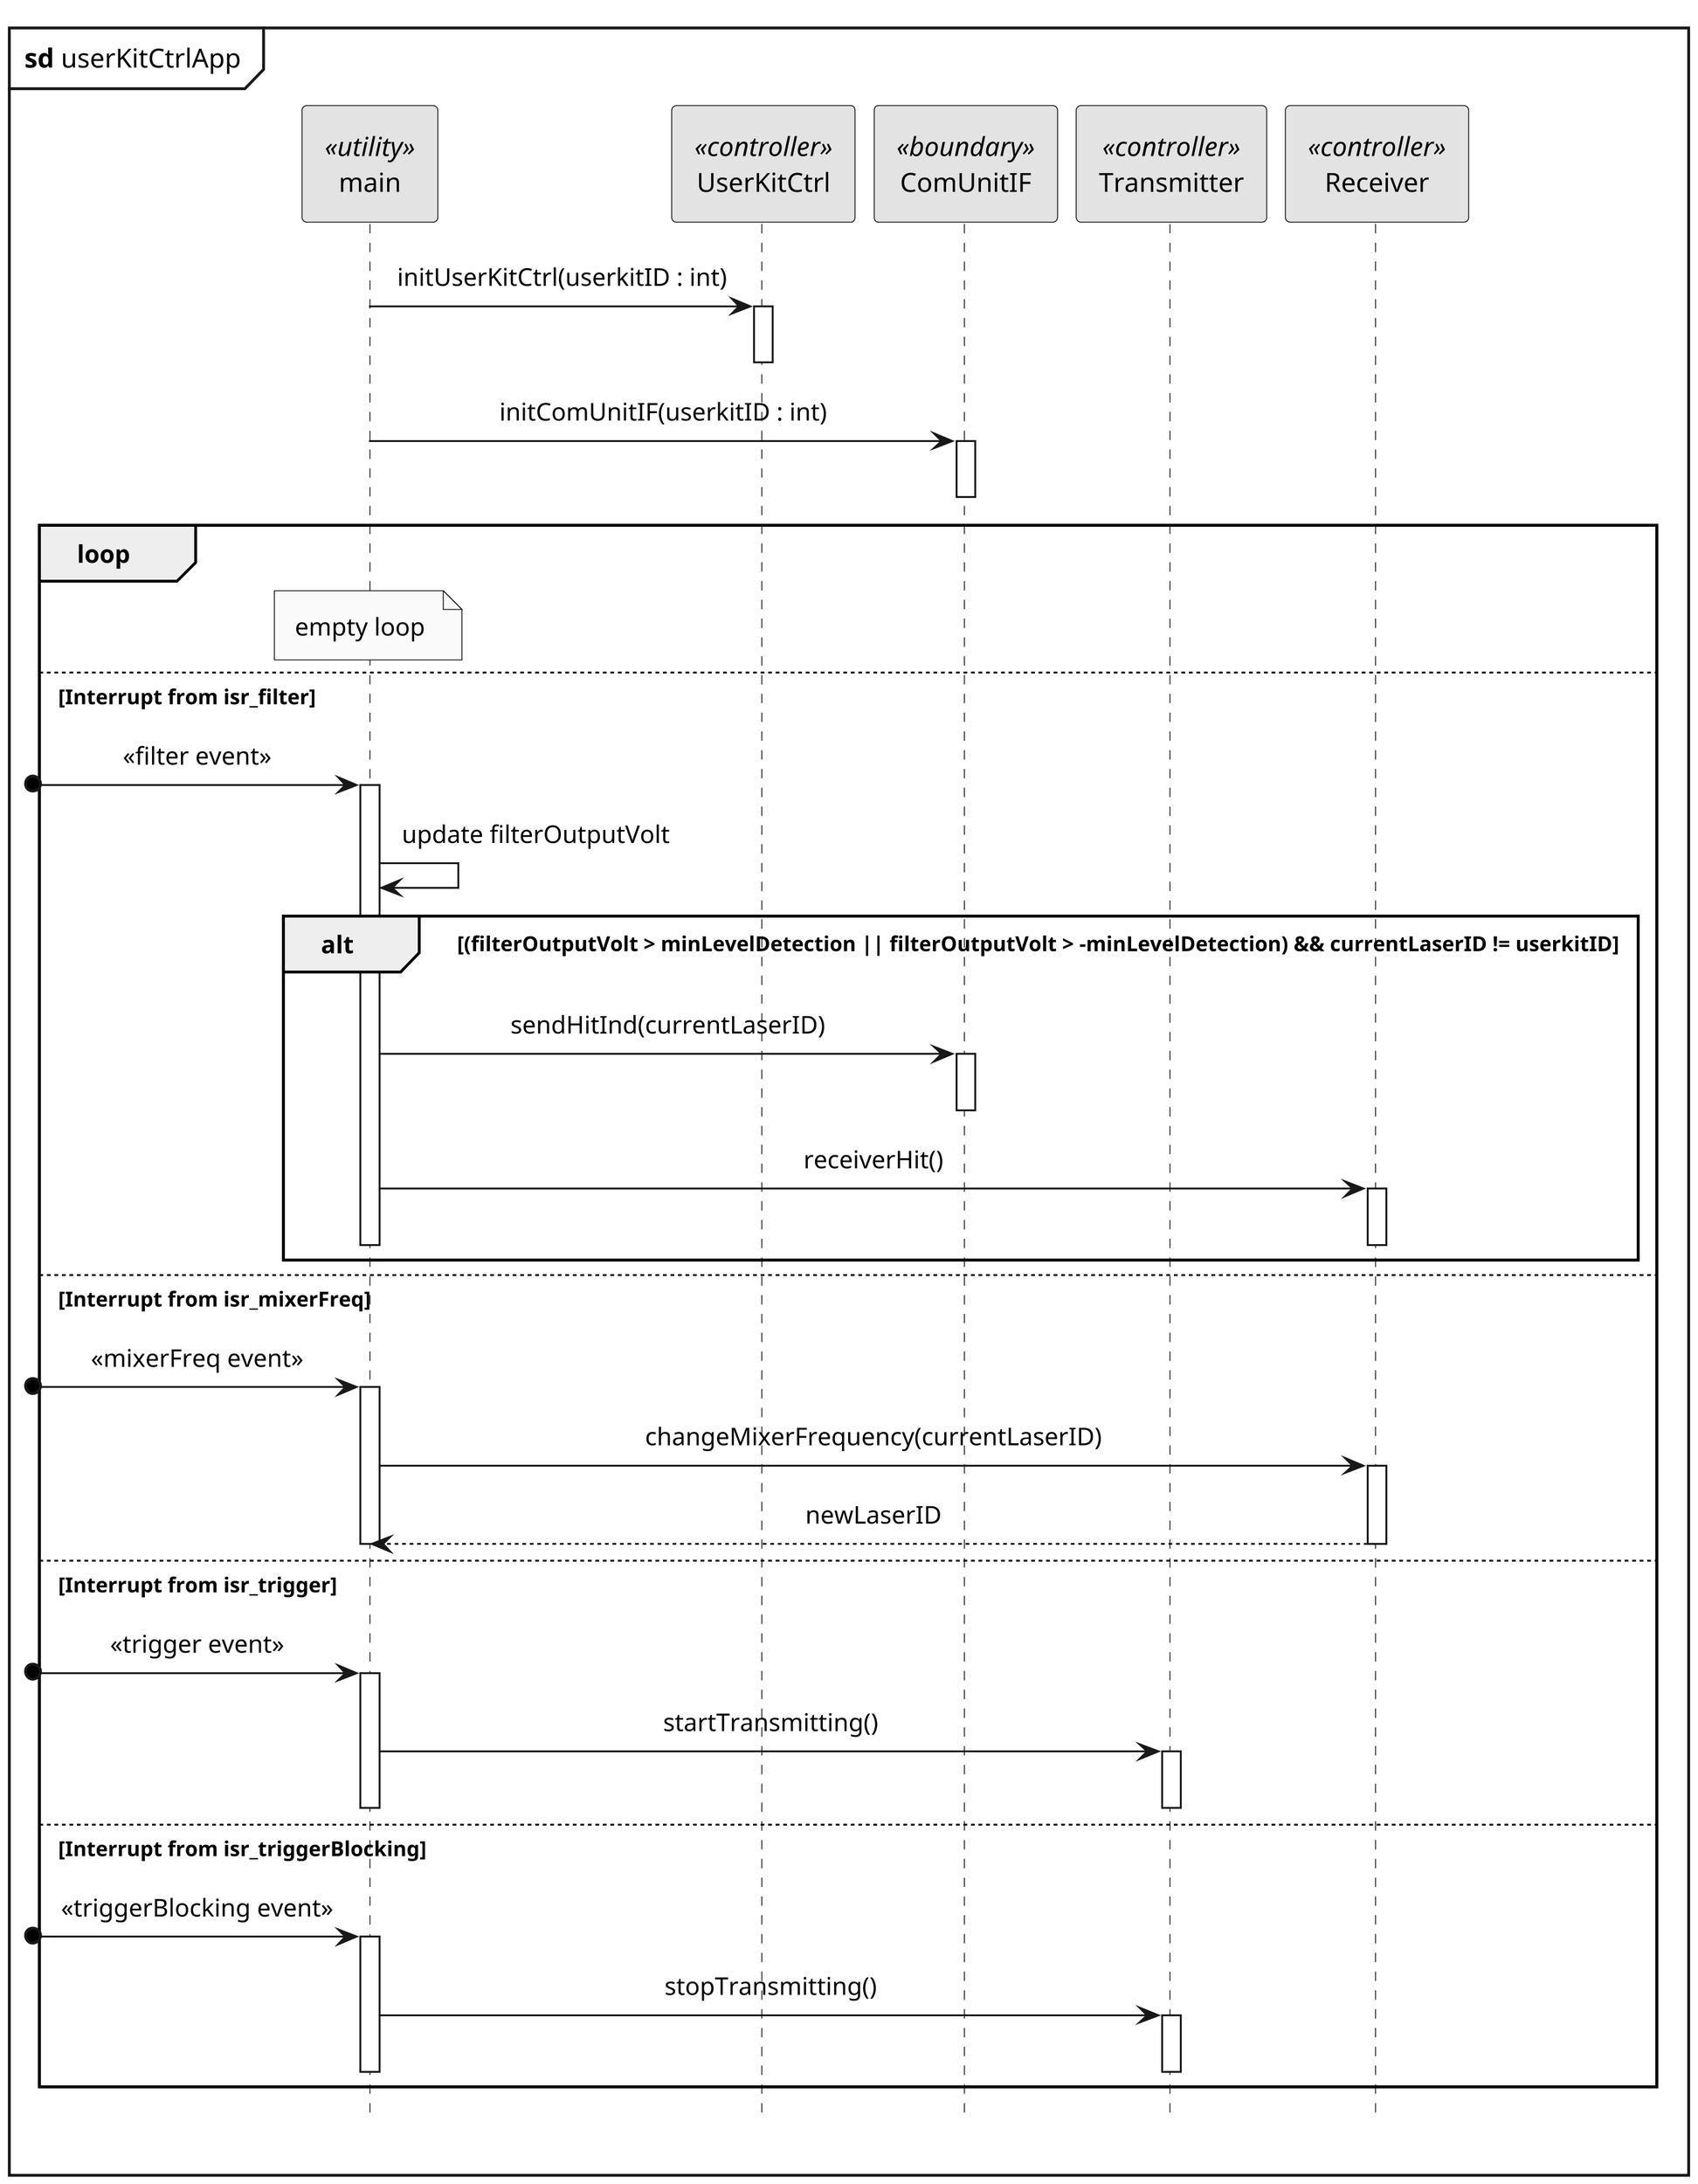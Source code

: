 @startuml userKitCtrlApp_sd

hide footbox

skinparam {
    monochrome true
    dpi 300
    padding 5
    sequenceMessageAlign center
    packageStyle frame
    shadowing false
    'backgroundColor transparent
}

mainframe **sd** userKitCtrlApp

participant main <<utility>>
participant UserKitCtrl <<controller>>
participant ComUnitIF <<boundary>>
participant Transmitter <<controller>>
participant Receiver <<controller>>

main -> UserKitCtrl++: initUserKitCtrl(userkitID : int)
deactivate UserKitCtrl
main -> ComUnitIF++: initComUnitIF(userkitID : int)
deactivate ComUnitIF

loop

    note over main : empty loop

    else Interrupt from isr_filter
    [o-> main: <<filter event>>
    activate main

    main -> main: update filterOutputVolt

    alt (filterOutputVolt > minLevelDetection || filterOutputVolt > -minLevelDetection) && currentLaserID != userkitID
        main -> ComUnitIF++: sendHitInd(currentLaserID)
        deactivate ComUnitIF
        main -> Receiver++: receiverHit()
        deactivate Receiver
        deactivate main
    end

    else Interrupt from isr_mixerFreq
    [o-> main: <<mixerFreq event>>
    activate main
    main -> Receiver++: changeMixerFrequency(currentLaserID)
    return newLaserID
    deactivate main
    deactivate Receiver

    else Interrupt from isr_trigger
    [o-> main: <<trigger event>>
    activate main
    main -> Transmitter++: startTransmitting()
    deactivate Transmitter
    deactivate main

    else Interrupt from isr_triggerBlocking
    [o-> main: <<triggerBlocking event>>
    activate main

    main -> Transmitter++: stopTransmitting()
    deactivate Transmitter
    deactivate main

end

@enduml